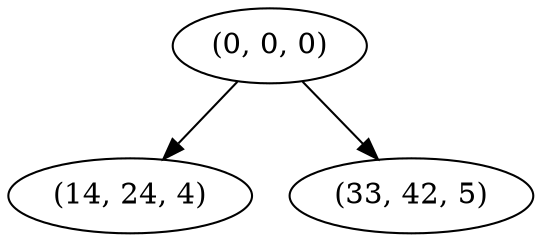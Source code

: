 digraph tree {
    "(0, 0, 0)";
    "(14, 24, 4)";
    "(33, 42, 5)";
    "(0, 0, 0)" -> "(14, 24, 4)";
    "(0, 0, 0)" -> "(33, 42, 5)";
}
